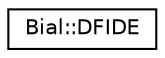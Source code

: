 digraph "Graphical Class Hierarchy"
{
  edge [fontname="Helvetica",fontsize="10",labelfontname="Helvetica",labelfontsize="10"];
  node [fontname="Helvetica",fontsize="10",shape=record];
  rankdir="LR";
  Node1 [label="Bial::DFIDE",height=0.2,width=0.4,color="black", fillcolor="white", style="filled",URL="$class_bial_1_1_d_f_i_d_e.html"];
}
